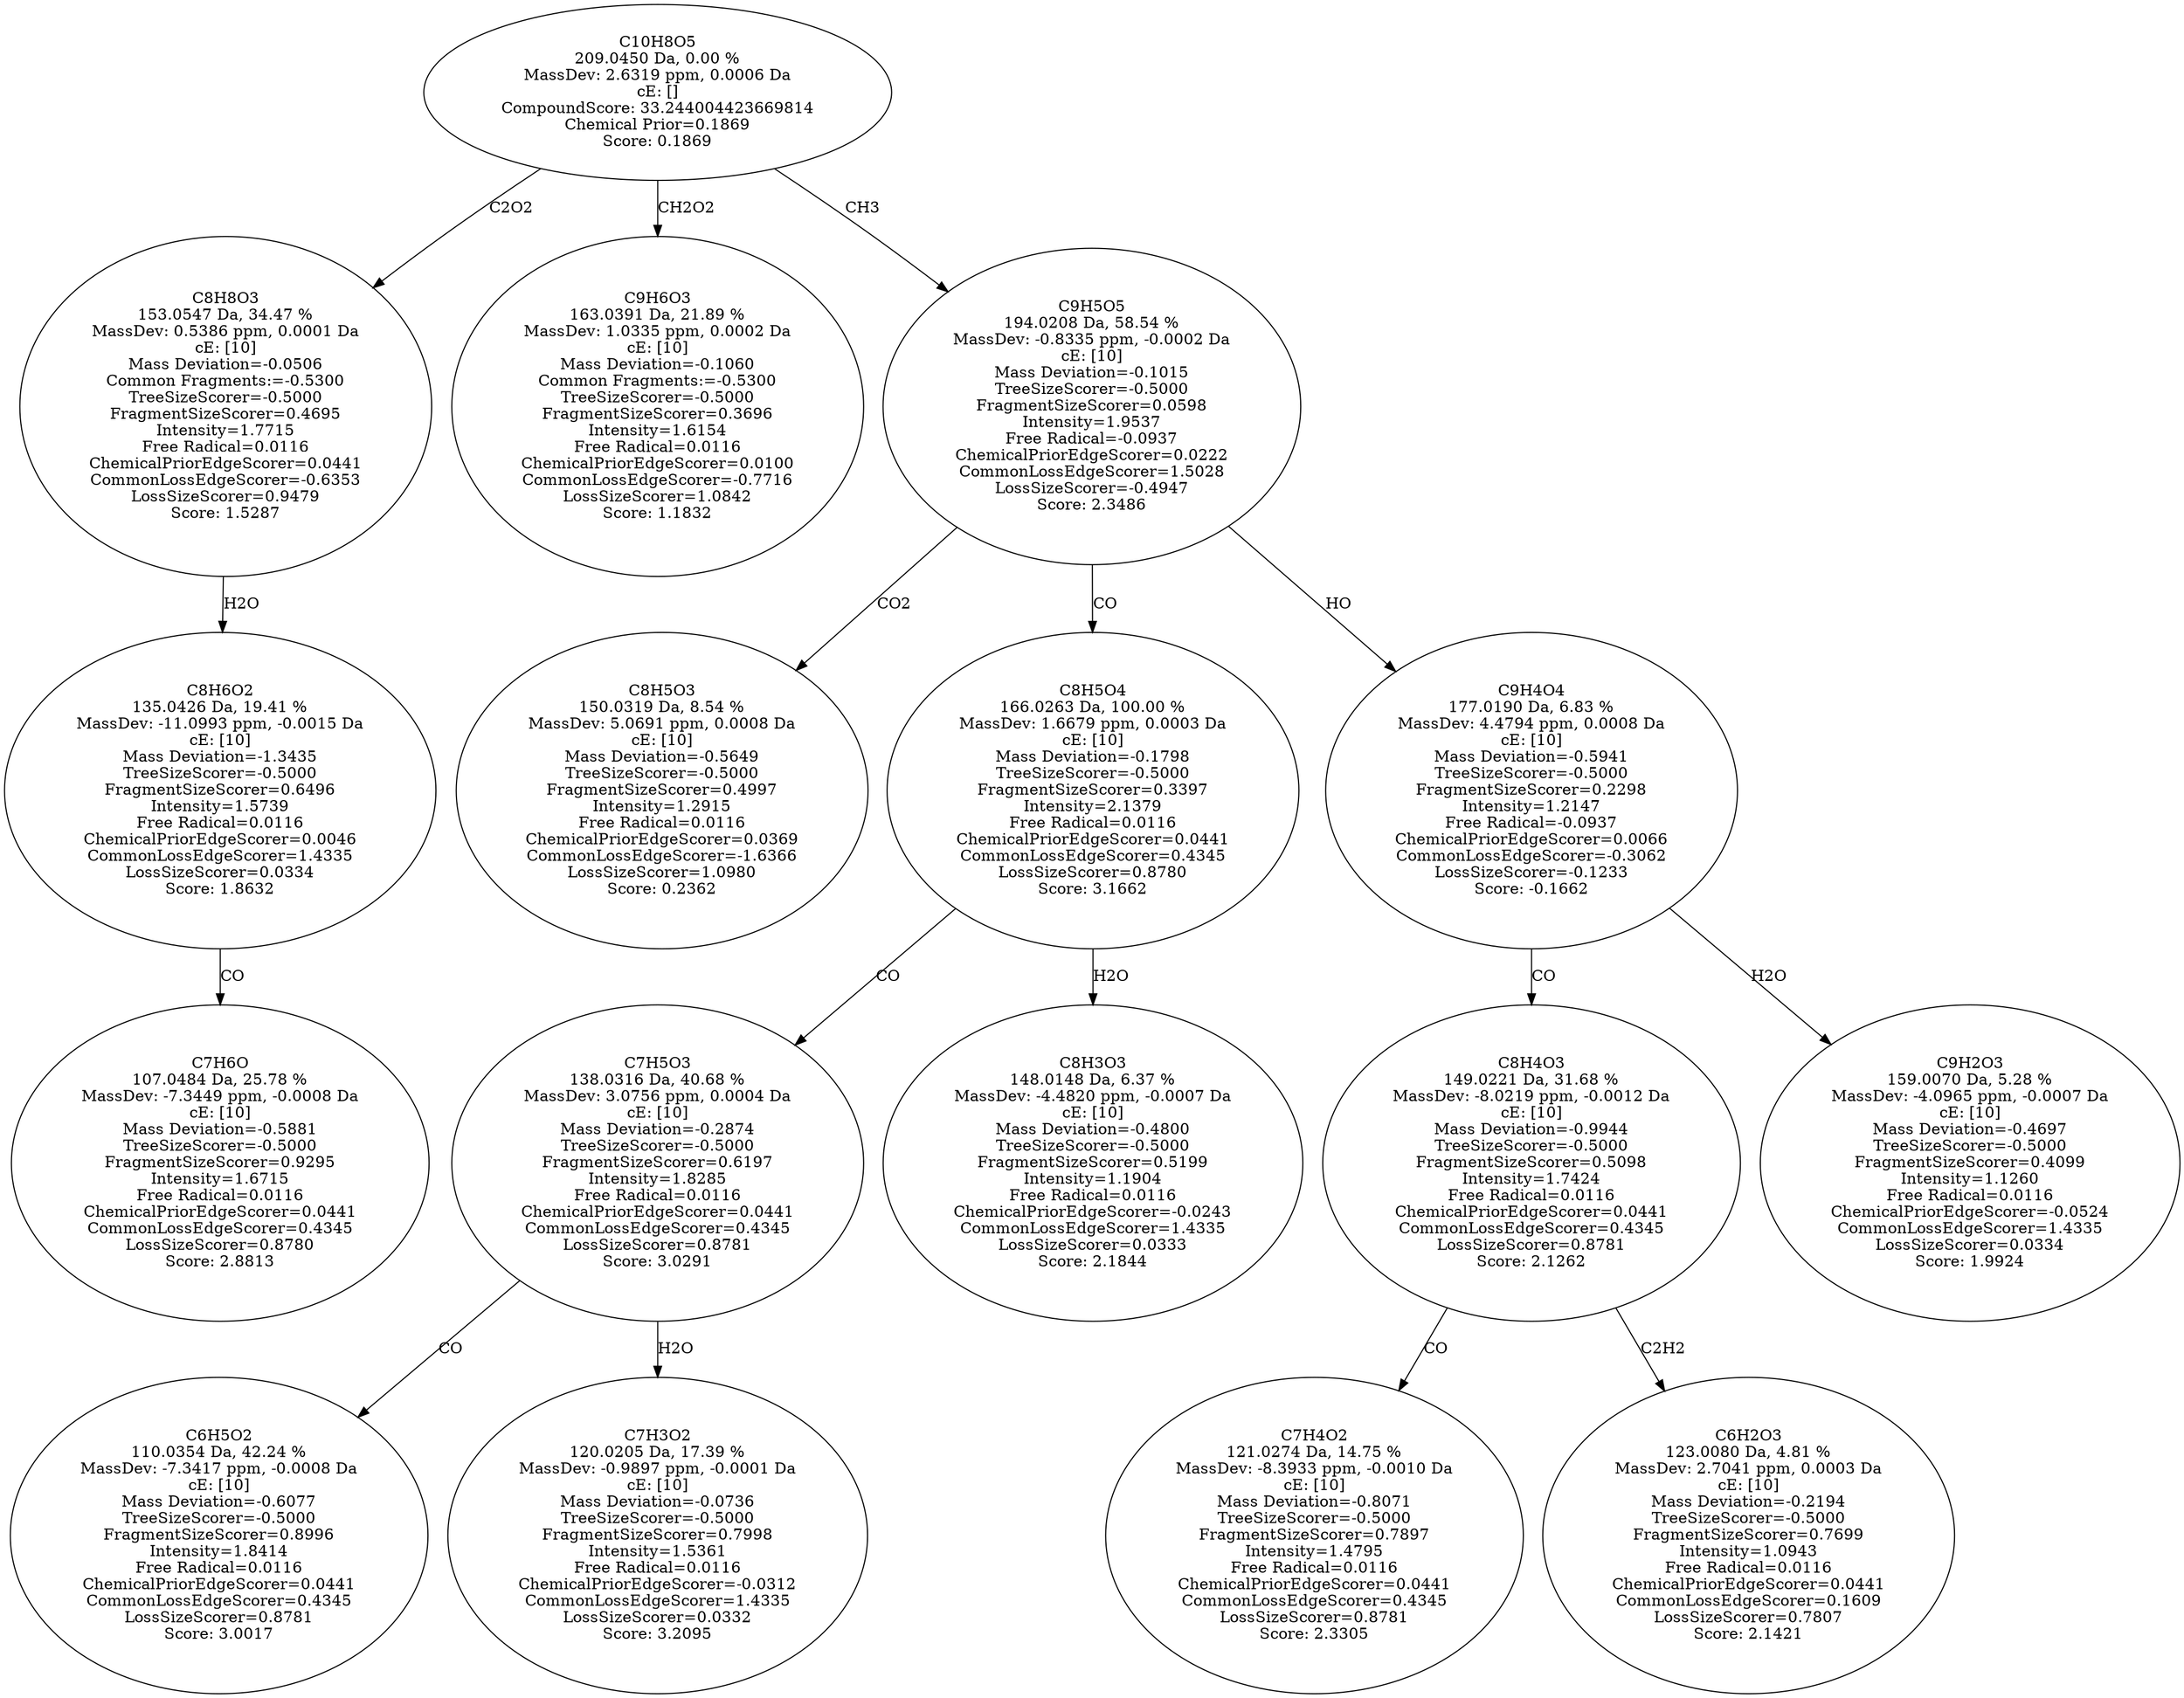 strict digraph {
v1 [label="C7H6O\n107.0484 Da, 25.78 %\nMassDev: -7.3449 ppm, -0.0008 Da\ncE: [10]\nMass Deviation=-0.5881\nTreeSizeScorer=-0.5000\nFragmentSizeScorer=0.9295\nIntensity=1.6715\nFree Radical=0.0116\nChemicalPriorEdgeScorer=0.0441\nCommonLossEdgeScorer=0.4345\nLossSizeScorer=0.8780\nScore: 2.8813"];
v2 [label="C8H6O2\n135.0426 Da, 19.41 %\nMassDev: -11.0993 ppm, -0.0015 Da\ncE: [10]\nMass Deviation=-1.3435\nTreeSizeScorer=-0.5000\nFragmentSizeScorer=0.6496\nIntensity=1.5739\nFree Radical=0.0116\nChemicalPriorEdgeScorer=0.0046\nCommonLossEdgeScorer=1.4335\nLossSizeScorer=0.0334\nScore: 1.8632"];
v3 [label="C8H8O3\n153.0547 Da, 34.47 %\nMassDev: 0.5386 ppm, 0.0001 Da\ncE: [10]\nMass Deviation=-0.0506\nCommon Fragments:=-0.5300\nTreeSizeScorer=-0.5000\nFragmentSizeScorer=0.4695\nIntensity=1.7715\nFree Radical=0.0116\nChemicalPriorEdgeScorer=0.0441\nCommonLossEdgeScorer=-0.6353\nLossSizeScorer=0.9479\nScore: 1.5287"];
v4 [label="C9H6O3\n163.0391 Da, 21.89 %\nMassDev: 1.0335 ppm, 0.0002 Da\ncE: [10]\nMass Deviation=-0.1060\nCommon Fragments:=-0.5300\nTreeSizeScorer=-0.5000\nFragmentSizeScorer=0.3696\nIntensity=1.6154\nFree Radical=0.0116\nChemicalPriorEdgeScorer=0.0100\nCommonLossEdgeScorer=-0.7716\nLossSizeScorer=1.0842\nScore: 1.1832"];
v5 [label="C8H5O3\n150.0319 Da, 8.54 %\nMassDev: 5.0691 ppm, 0.0008 Da\ncE: [10]\nMass Deviation=-0.5649\nTreeSizeScorer=-0.5000\nFragmentSizeScorer=0.4997\nIntensity=1.2915\nFree Radical=0.0116\nChemicalPriorEdgeScorer=0.0369\nCommonLossEdgeScorer=-1.6366\nLossSizeScorer=1.0980\nScore: 0.2362"];
v6 [label="C6H5O2\n110.0354 Da, 42.24 %\nMassDev: -7.3417 ppm, -0.0008 Da\ncE: [10]\nMass Deviation=-0.6077\nTreeSizeScorer=-0.5000\nFragmentSizeScorer=0.8996\nIntensity=1.8414\nFree Radical=0.0116\nChemicalPriorEdgeScorer=0.0441\nCommonLossEdgeScorer=0.4345\nLossSizeScorer=0.8781\nScore: 3.0017"];
v7 [label="C7H3O2\n120.0205 Da, 17.39 %\nMassDev: -0.9897 ppm, -0.0001 Da\ncE: [10]\nMass Deviation=-0.0736\nTreeSizeScorer=-0.5000\nFragmentSizeScorer=0.7998\nIntensity=1.5361\nFree Radical=0.0116\nChemicalPriorEdgeScorer=-0.0312\nCommonLossEdgeScorer=1.4335\nLossSizeScorer=0.0332\nScore: 3.2095"];
v8 [label="C7H5O3\n138.0316 Da, 40.68 %\nMassDev: 3.0756 ppm, 0.0004 Da\ncE: [10]\nMass Deviation=-0.2874\nTreeSizeScorer=-0.5000\nFragmentSizeScorer=0.6197\nIntensity=1.8285\nFree Radical=0.0116\nChemicalPriorEdgeScorer=0.0441\nCommonLossEdgeScorer=0.4345\nLossSizeScorer=0.8781\nScore: 3.0291"];
v9 [label="C8H3O3\n148.0148 Da, 6.37 %\nMassDev: -4.4820 ppm, -0.0007 Da\ncE: [10]\nMass Deviation=-0.4800\nTreeSizeScorer=-0.5000\nFragmentSizeScorer=0.5199\nIntensity=1.1904\nFree Radical=0.0116\nChemicalPriorEdgeScorer=-0.0243\nCommonLossEdgeScorer=1.4335\nLossSizeScorer=0.0333\nScore: 2.1844"];
v10 [label="C8H5O4\n166.0263 Da, 100.00 %\nMassDev: 1.6679 ppm, 0.0003 Da\ncE: [10]\nMass Deviation=-0.1798\nTreeSizeScorer=-0.5000\nFragmentSizeScorer=0.3397\nIntensity=2.1379\nFree Radical=0.0116\nChemicalPriorEdgeScorer=0.0441\nCommonLossEdgeScorer=0.4345\nLossSizeScorer=0.8780\nScore: 3.1662"];
v11 [label="C7H4O2\n121.0274 Da, 14.75 %\nMassDev: -8.3933 ppm, -0.0010 Da\ncE: [10]\nMass Deviation=-0.8071\nTreeSizeScorer=-0.5000\nFragmentSizeScorer=0.7897\nIntensity=1.4795\nFree Radical=0.0116\nChemicalPriorEdgeScorer=0.0441\nCommonLossEdgeScorer=0.4345\nLossSizeScorer=0.8781\nScore: 2.3305"];
v12 [label="C6H2O3\n123.0080 Da, 4.81 %\nMassDev: 2.7041 ppm, 0.0003 Da\ncE: [10]\nMass Deviation=-0.2194\nTreeSizeScorer=-0.5000\nFragmentSizeScorer=0.7699\nIntensity=1.0943\nFree Radical=0.0116\nChemicalPriorEdgeScorer=0.0441\nCommonLossEdgeScorer=0.1609\nLossSizeScorer=0.7807\nScore: 2.1421"];
v13 [label="C8H4O3\n149.0221 Da, 31.68 %\nMassDev: -8.0219 ppm, -0.0012 Da\ncE: [10]\nMass Deviation=-0.9944\nTreeSizeScorer=-0.5000\nFragmentSizeScorer=0.5098\nIntensity=1.7424\nFree Radical=0.0116\nChemicalPriorEdgeScorer=0.0441\nCommonLossEdgeScorer=0.4345\nLossSizeScorer=0.8781\nScore: 2.1262"];
v14 [label="C9H2O3\n159.0070 Da, 5.28 %\nMassDev: -4.0965 ppm, -0.0007 Da\ncE: [10]\nMass Deviation=-0.4697\nTreeSizeScorer=-0.5000\nFragmentSizeScorer=0.4099\nIntensity=1.1260\nFree Radical=0.0116\nChemicalPriorEdgeScorer=-0.0524\nCommonLossEdgeScorer=1.4335\nLossSizeScorer=0.0334\nScore: 1.9924"];
v15 [label="C9H4O4\n177.0190 Da, 6.83 %\nMassDev: 4.4794 ppm, 0.0008 Da\ncE: [10]\nMass Deviation=-0.5941\nTreeSizeScorer=-0.5000\nFragmentSizeScorer=0.2298\nIntensity=1.2147\nFree Radical=-0.0937\nChemicalPriorEdgeScorer=0.0066\nCommonLossEdgeScorer=-0.3062\nLossSizeScorer=-0.1233\nScore: -0.1662"];
v16 [label="C9H5O5\n194.0208 Da, 58.54 %\nMassDev: -0.8335 ppm, -0.0002 Da\ncE: [10]\nMass Deviation=-0.1015\nTreeSizeScorer=-0.5000\nFragmentSizeScorer=0.0598\nIntensity=1.9537\nFree Radical=-0.0937\nChemicalPriorEdgeScorer=0.0222\nCommonLossEdgeScorer=1.5028\nLossSizeScorer=-0.4947\nScore: 2.3486"];
v17 [label="C10H8O5\n209.0450 Da, 0.00 %\nMassDev: 2.6319 ppm, 0.0006 Da\ncE: []\nCompoundScore: 33.244004423669814\nChemical Prior=0.1869\nScore: 0.1869"];
v2 -> v1 [label="CO"];
v3 -> v2 [label="H2O"];
v17 -> v3 [label="C2O2"];
v17 -> v4 [label="CH2O2"];
v16 -> v5 [label="CO2"];
v8 -> v6 [label="CO"];
v8 -> v7 [label="H2O"];
v10 -> v8 [label="CO"];
v10 -> v9 [label="H2O"];
v16 -> v10 [label="CO"];
v13 -> v11 [label="CO"];
v13 -> v12 [label="C2H2"];
v15 -> v13 [label="CO"];
v15 -> v14 [label="H2O"];
v16 -> v15 [label="HO"];
v17 -> v16 [label="CH3"];
}